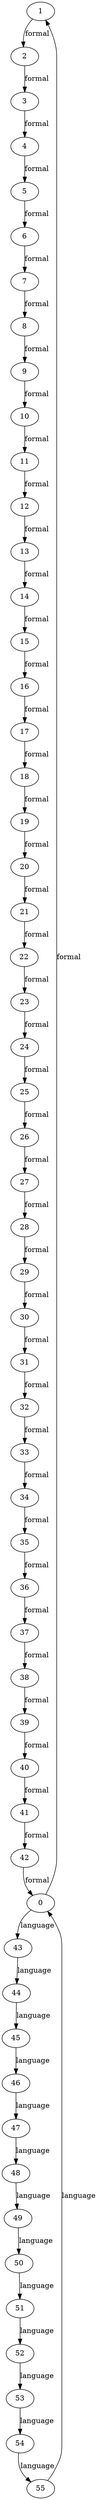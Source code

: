 digraph  {
1;
2;
3;
4;
5;
6;
7;
8;
9;
10;
11;
12;
13;
14;
15;
16;
17;
18;
19;
20;
21;
22;
23;
24;
25;
26;
27;
28;
29;
30;
31;
32;
33;
34;
35;
36;
37;
38;
39;
40;
41;
42;
0;
43;
44;
45;
46;
47;
48;
49;
50;
51;
52;
53;
54;
55;
1 -> 2  [key=0, label=formal];
2 -> 3  [key=0, label=formal];
3 -> 4  [key=0, label=formal];
4 -> 5  [key=0, label=formal];
5 -> 6  [key=0, label=formal];
6 -> 7  [key=0, label=formal];
7 -> 8  [key=0, label=formal];
8 -> 9  [key=0, label=formal];
9 -> 10  [key=0, label=formal];
10 -> 11  [key=0, label=formal];
11 -> 12  [key=0, label=formal];
12 -> 13  [key=0, label=formal];
13 -> 14  [key=0, label=formal];
14 -> 15  [key=0, label=formal];
15 -> 16  [key=0, label=formal];
16 -> 17  [key=0, label=formal];
17 -> 18  [key=0, label=formal];
18 -> 19  [key=0, label=formal];
19 -> 20  [key=0, label=formal];
20 -> 21  [key=0, label=formal];
21 -> 22  [key=0, label=formal];
22 -> 23  [key=0, label=formal];
23 -> 24  [key=0, label=formal];
24 -> 25  [key=0, label=formal];
25 -> 26  [key=0, label=formal];
26 -> 27  [key=0, label=formal];
27 -> 28  [key=0, label=formal];
28 -> 29  [key=0, label=formal];
29 -> 30  [key=0, label=formal];
30 -> 31  [key=0, label=formal];
31 -> 32  [key=0, label=formal];
32 -> 33  [key=0, label=formal];
33 -> 34  [key=0, label=formal];
34 -> 35  [key=0, label=formal];
35 -> 36  [key=0, label=formal];
36 -> 37  [key=0, label=formal];
37 -> 38  [key=0, label=formal];
38 -> 39  [key=0, label=formal];
39 -> 40  [key=0, label=formal];
40 -> 41  [key=0, label=formal];
41 -> 42  [key=0, label=formal];
42 -> 0  [key=0, label=formal];
0 -> 1  [key=0, label=formal];
0 -> 43  [key=0, label=language];
43 -> 44  [key=0, label=language];
44 -> 45  [key=0, label=language];
45 -> 46  [key=0, label=language];
46 -> 47  [key=0, label=language];
47 -> 48  [key=0, label=language];
48 -> 49  [key=0, label=language];
49 -> 50  [key=0, label=language];
50 -> 51  [key=0, label=language];
51 -> 52  [key=0, label=language];
52 -> 53  [key=0, label=language];
53 -> 54  [key=0, label=language];
54 -> 55  [key=0, label=language];
55 -> 0  [key=0, label=language];
}
